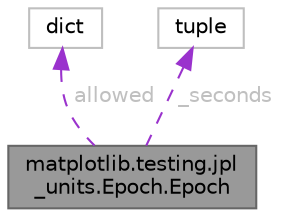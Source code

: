 digraph "matplotlib.testing.jpl_units.Epoch.Epoch"
{
 // LATEX_PDF_SIZE
  bgcolor="transparent";
  edge [fontname=Helvetica,fontsize=10,labelfontname=Helvetica,labelfontsize=10];
  node [fontname=Helvetica,fontsize=10,shape=box,height=0.2,width=0.4];
  Node1 [id="Node000001",label="matplotlib.testing.jpl\l_units.Epoch.Epoch",height=0.2,width=0.4,color="gray40", fillcolor="grey60", style="filled", fontcolor="black",tooltip=" "];
  Node2 -> Node1 [id="edge1_Node000001_Node000002",dir="back",color="darkorchid3",style="dashed",tooltip=" ",label=" allowed",fontcolor="grey" ];
  Node2 [id="Node000002",label="dict",height=0.2,width=0.4,color="grey75", fillcolor="white", style="filled",tooltip=" "];
  Node3 -> Node1 [id="edge2_Node000001_Node000003",dir="back",color="darkorchid3",style="dashed",tooltip=" ",label=" _seconds",fontcolor="grey" ];
  Node3 [id="Node000003",label="tuple",height=0.2,width=0.4,color="grey75", fillcolor="white", style="filled",tooltip=" "];
}
